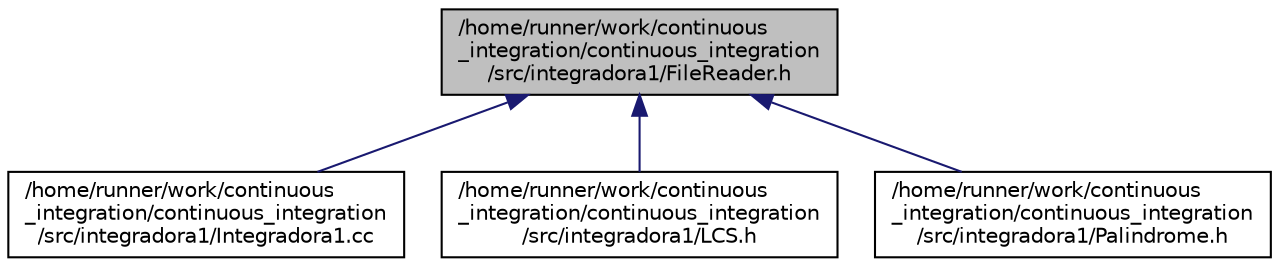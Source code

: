digraph "/home/runner/work/continuous_integration/continuous_integration/src/integradora1/FileReader.h"
{
 // LATEX_PDF_SIZE
  edge [fontname="Helvetica",fontsize="10",labelfontname="Helvetica",labelfontsize="10"];
  node [fontname="Helvetica",fontsize="10",shape=record];
  Node1 [label="/home/runner/work/continuous\l_integration/continuous_integration\l/src/integradora1/FileReader.h",height=0.2,width=0.4,color="black", fillcolor="grey75", style="filled", fontcolor="black",tooltip=" "];
  Node1 -> Node2 [dir="back",color="midnightblue",fontsize="10",style="solid",fontname="Helvetica"];
  Node2 [label="/home/runner/work/continuous\l_integration/continuous_integration\l/src/integradora1/Integradora1.cc",height=0.2,width=0.4,color="black", fillcolor="white", style="filled",URL="$Integradora1_8cc.html",tooltip=" "];
  Node1 -> Node3 [dir="back",color="midnightblue",fontsize="10",style="solid",fontname="Helvetica"];
  Node3 [label="/home/runner/work/continuous\l_integration/continuous_integration\l/src/integradora1/LCS.h",height=0.2,width=0.4,color="black", fillcolor="white", style="filled",URL="$LCS_8h.html",tooltip=" "];
  Node1 -> Node4 [dir="back",color="midnightblue",fontsize="10",style="solid",fontname="Helvetica"];
  Node4 [label="/home/runner/work/continuous\l_integration/continuous_integration\l/src/integradora1/Palindrome.h",height=0.2,width=0.4,color="black", fillcolor="white", style="filled",URL="$Palindrome_8h.html",tooltip=" "];
}
